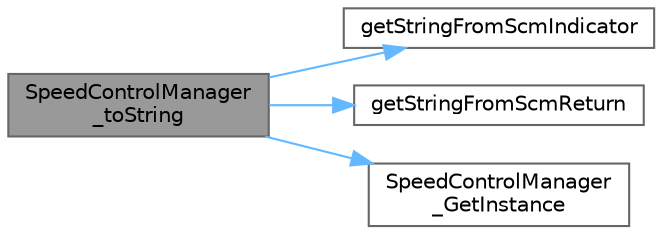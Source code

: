 digraph "SpeedControlManager_toString"
{
 // LATEX_PDF_SIZE
  bgcolor="transparent";
  edge [fontname=Helvetica,fontsize=10,labelfontname=Helvetica,labelfontsize=10];
  node [fontname=Helvetica,fontsize=10,shape=box,height=0.2,width=0.4];
  rankdir="LR";
  Node1 [id="Node000001",label="SpeedControlManager\l_toString",height=0.2,width=0.4,color="gray40", fillcolor="grey60", style="filled", fontcolor="black",tooltip="Converts the SpeedControlManager to a string representation."];
  Node1 -> Node2 [id="edge1_Node000001_Node000002",color="steelblue1",style="solid",tooltip=" "];
  Node2 [id="Node000002",label="getStringFromScmIndicator",height=0.2,width=0.4,color="grey40", fillcolor="white", style="filled",URL="$_speed_control_manager_8c.html#aac0cd2daee4a9047d55c218eaf7057a9",tooltip="Converts the dtSpeedControlManager_scmIndicator value to a string."];
  Node1 -> Node3 [id="edge2_Node000001_Node000003",color="steelblue1",style="solid",tooltip=" "];
  Node3 [id="Node000003",label="getStringFromScmReturn",height=0.2,width=0.4,color="grey40", fillcolor="white", style="filled",URL="$_speed_control_manager_8c.html#a96ef49099442294f5160f076d1395638",tooltip="Converts the dtScmReturn value to a string representation."];
  Node1 -> Node4 [id="edge3_Node000001_Node000004",color="steelblue1",style="solid",tooltip=" "];
  Node4 [id="Node000004",label="SpeedControlManager\l_GetInstance",height=0.2,width=0.4,color="grey40", fillcolor="white", style="filled",URL="$_speed_control_manager_8c.html#a27a86d22ff5f376af878b5ac12c51acb",tooltip="Public function to access the Speed Control Manager instance."];
}
